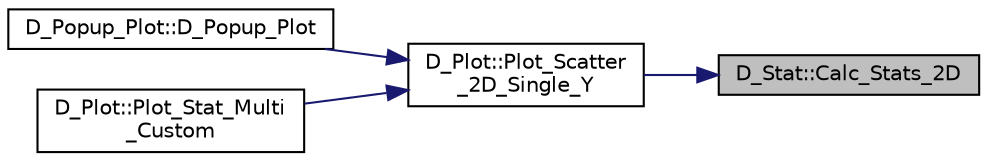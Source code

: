 digraph "D_Stat::Calc_Stats_2D"
{
 // LATEX_PDF_SIZE
  edge [fontname="Helvetica",fontsize="10",labelfontname="Helvetica",labelfontsize="10"];
  node [fontname="Helvetica",fontsize="10",shape=record];
  rankdir="RL";
  Node1 [label="D_Stat::Calc_Stats_2D",height=0.2,width=0.4,color="black", fillcolor="grey75", style="filled", fontcolor="black",tooltip=" "];
  Node1 -> Node2 [dir="back",color="midnightblue",fontsize="10",style="solid",fontname="Helvetica"];
  Node2 [label="D_Plot::Plot_Scatter\l_2D_Single_Y",height=0.2,width=0.4,color="black", fillcolor="white", style="filled",URL="$class_d___plot.html#aef8e20d17ba388d952eb8ddde07f9a48",tooltip=" "];
  Node2 -> Node3 [dir="back",color="midnightblue",fontsize="10",style="solid",fontname="Helvetica"];
  Node3 [label="D_Popup_Plot::D_Popup_Plot",height=0.2,width=0.4,color="black", fillcolor="white", style="filled",URL="$class_d___popup___plot.html#a66aa2d013d4d280e3dff7f9b84d4651b",tooltip=" "];
  Node2 -> Node4 [dir="back",color="midnightblue",fontsize="10",style="solid",fontname="Helvetica"];
  Node4 [label="D_Plot::Plot_Stat_Multi\l_Custom",height=0.2,width=0.4,color="black", fillcolor="white", style="filled",URL="$class_d___plot.html#a21a34050fd4a67235e4f197b30e9135b",tooltip=" "];
}
